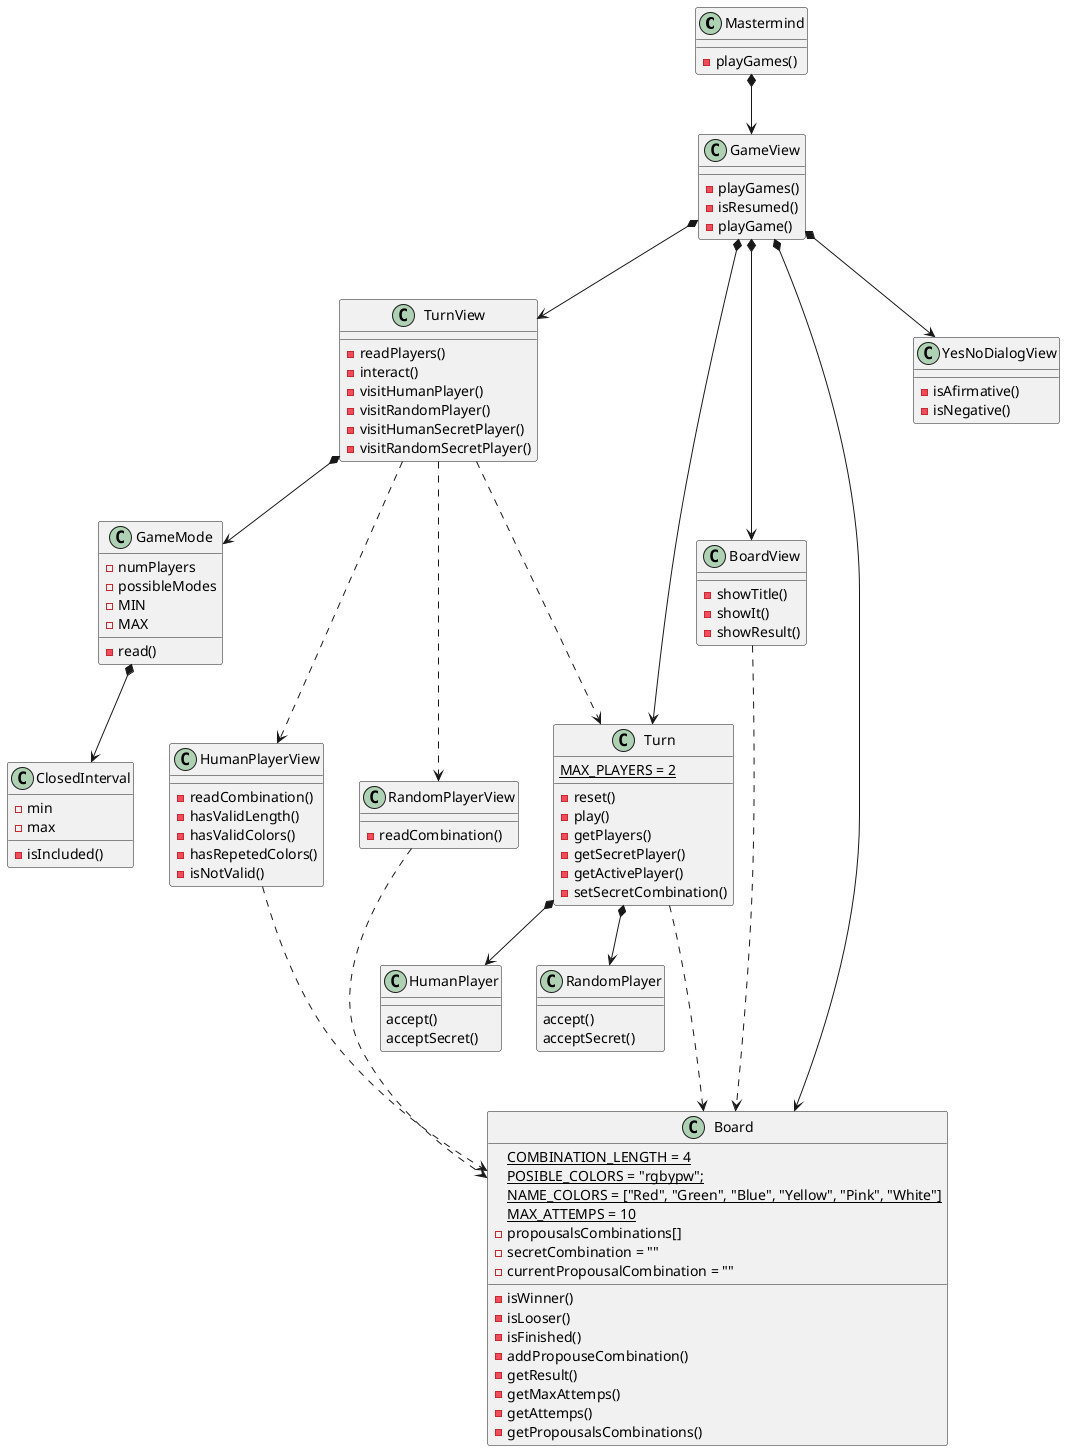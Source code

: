 @startuml mastermind_clases

class Mastermind{
    - playGames()
}

class GameView{
    - playGames()
    - isResumed()
    - playGame()
}

class TurnView{
    - readPlayers()
    - interact()
    - visitHumanPlayer()
    - visitRandomPlayer()
    - visitHumanSecretPlayer()
    - visitRandomSecretPlayer()
}

class HumanPlayerView{
    - readCombination()
    - hasValidLength()
    - hasValidColors()
    - hasRepetedColors()
    - isNotValid()
}

class RandomPlayerView{
    - readCombination()
}

class Turn{
    {static} MAX_PLAYERS = 2  
    - reset()
    - play()
    - getPlayers()
    - getSecretPlayer()
    - getActivePlayer()
    - setSecretCombination()
}

class BoardView{
    - showTitle()
    - showIt()
    - showResult()
}

class Board {
    {static} COMBINATION_LENGTH = 4
    {static} POSIBLE_COLORS = "rgbypw";
    {static} NAME_COLORS = ["Red", "Green", "Blue", "Yellow", "Pink", "White"]
    {static} MAX_ATTEMPS = 10
    - propousalsCombinations[]
    - secretCombination = ""
    - currentPropousalCombination = ""   
    - isWinner()
    - isLooser()
    - isFinished()
    - addPropouseCombination()
    - getResult()
    - getMaxAttemps()
    - getAttemps()
    - getPropousalsCombinations()
}

class HumanPlayer{
    accept()
    acceptSecret()
}

class RandomPlayer{
    accept()
    acceptSecret()
}

class GameMode{
    - numPlayers
    - possibleModes
    - MIN
    - MAX
    - read()
}

class ClosedInterval{
    - min
    - max
    - isIncluded()
}

class YesNoDialogView{
    - isAfirmative()
    - isNegative()
}

Mastermind *-down-> GameView

GameView *-down-> BoardView
GameView *-down-> TurnView
GameView *-down-> Board
GameView *-down-> Turn
GameView *-down-> YesNoDialogView

TurnView .-down-> Turn
TurnView *-down-> GameMode
TurnView .-down-> HumanPlayerView
TurnView .-down-> RandomPlayerView

Turn .-down-> Board
Turn *-down-> HumanPlayer
Turn *-down-> RandomPlayer

BoardView .-down-> Board

HumanPlayerView .-down-> Board

RandomPlayerView .-down-> Board

GameMode *-down-> ClosedInterval
@enduml